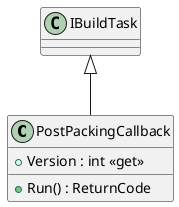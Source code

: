 @startuml
class PostPackingCallback {
    + Version : int <<get>>
    + Run() : ReturnCode
}
IBuildTask <|-- PostPackingCallback
@enduml

